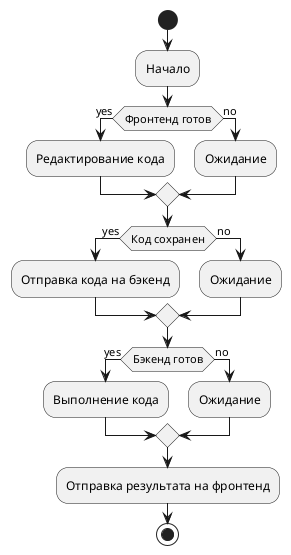 @startuml
start
:Начало;
if (Фронтенд готов) then (yes)
  :Редактирование кода;
else (no)
  :Ожидание;
endif
if (Код сохранен) then (yes)
  :Отправка кода на бэкенд;
else (no)
  :Ожидание;
endif
if (Бэкенд готов) then (yes)
  :Выполнение кода;
else (no)
  :Ожидание;
endif
:Отправка результата на фронтенд;
stop
@enduml
